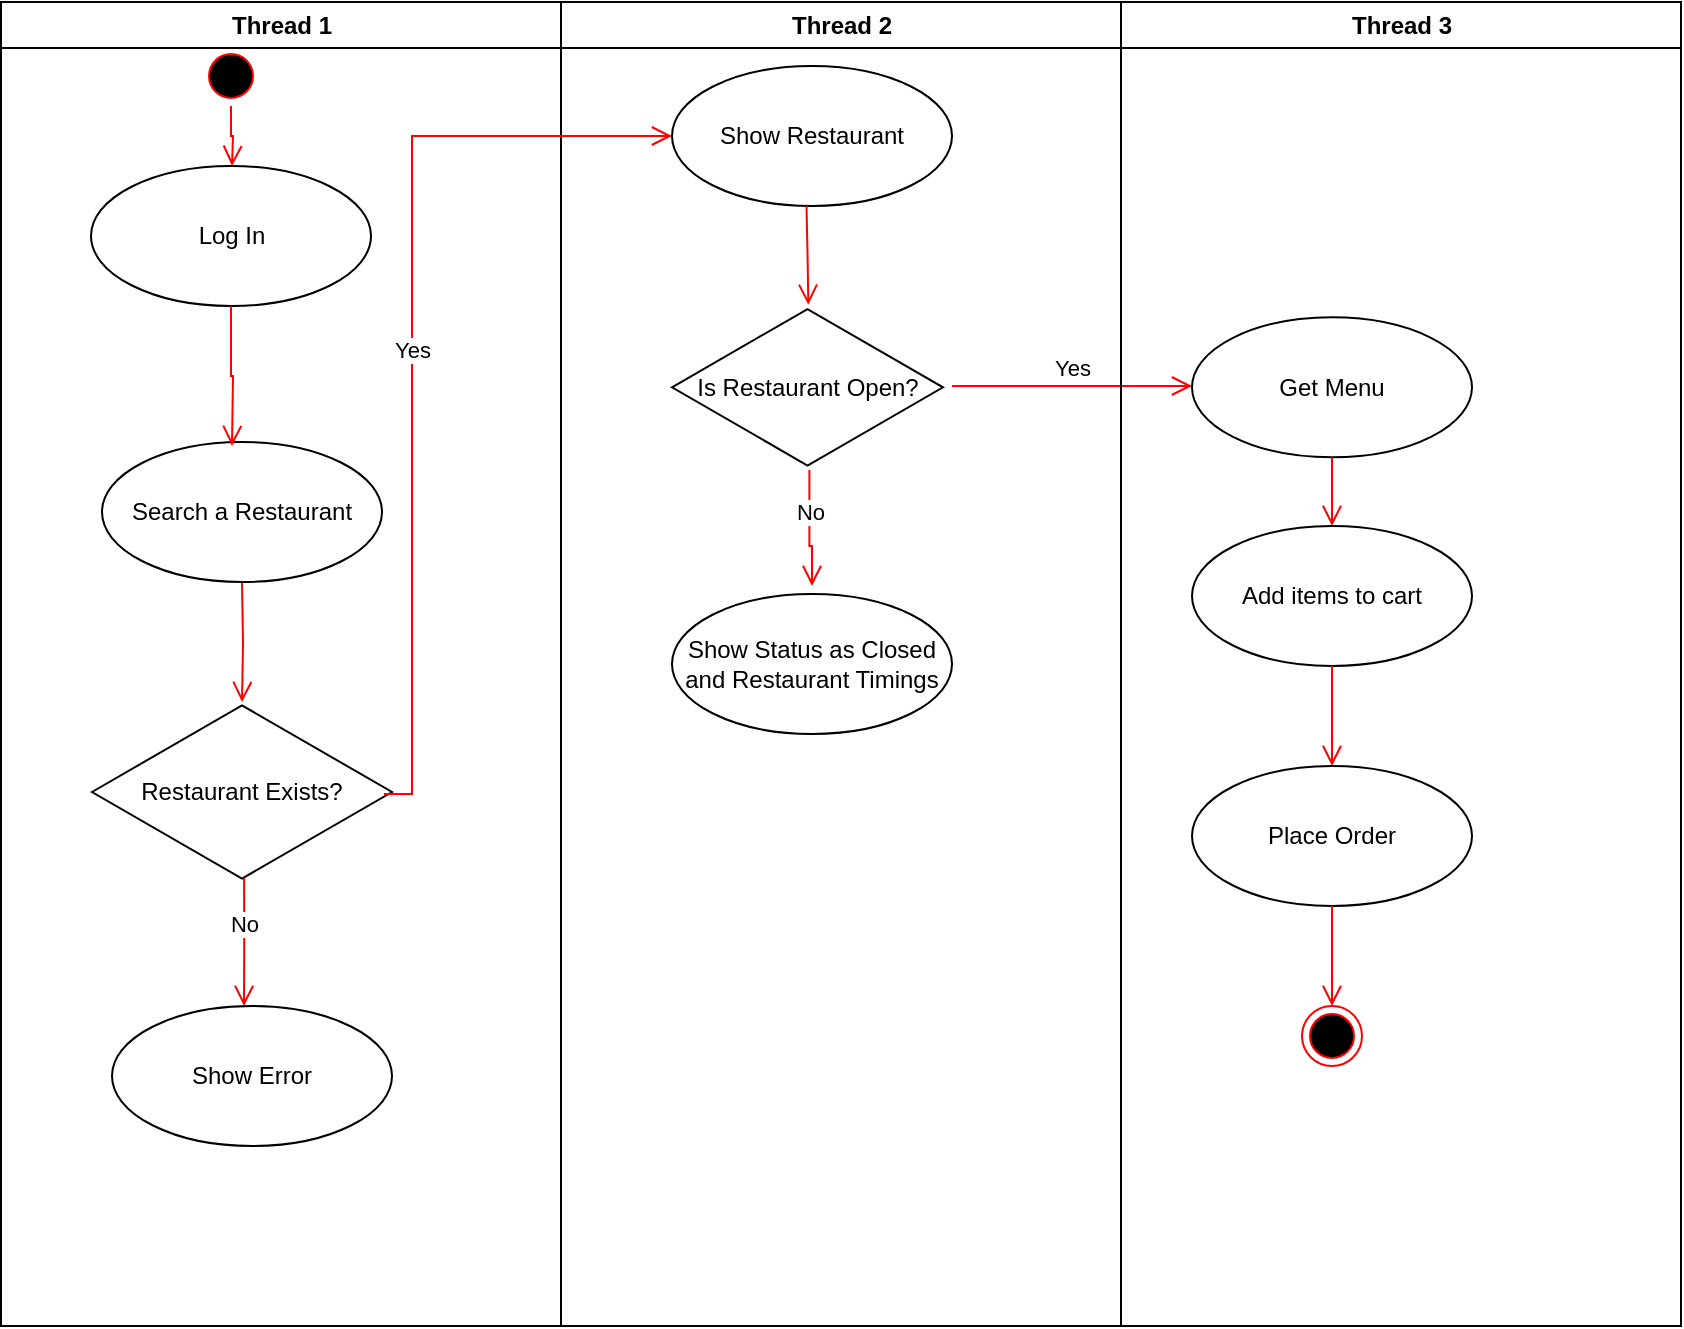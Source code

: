 <mxfile version="20.2.8" type="github">
  <diagram name="Page-1" id="e7e014a7-5840-1c2e-5031-d8a46d1fe8dd">
    <mxGraphModel dx="782" dy="428" grid="1" gridSize="10" guides="1" tooltips="1" connect="1" arrows="1" fold="1" page="1" pageScale="1" pageWidth="1169" pageHeight="826" background="none" math="0" shadow="0">
      <root>
        <mxCell id="0" />
        <mxCell id="1" parent="0" />
        <mxCell id="2" value="Thread 1" style="swimlane;whiteSpace=wrap" parent="1" vertex="1">
          <mxGeometry x="164.5" y="128" width="280" height="662" as="geometry" />
        </mxCell>
        <mxCell id="FRBaiip9Qxw7M4mhhmUO-46" value="Log In" style="ellipse;whiteSpace=wrap;html=1;" vertex="1" parent="2">
          <mxGeometry x="45" y="82" width="140" height="70" as="geometry" />
        </mxCell>
        <mxCell id="FRBaiip9Qxw7M4mhhmUO-47" value="" style="ellipse;html=1;shape=startState;fillColor=#000000;strokeColor=#ff0000;" vertex="1" parent="2">
          <mxGeometry x="100" y="22" width="30" height="30" as="geometry" />
        </mxCell>
        <mxCell id="FRBaiip9Qxw7M4mhhmUO-48" value="" style="edgeStyle=orthogonalEdgeStyle;html=1;verticalAlign=bottom;endArrow=open;endSize=8;strokeColor=#ff0000;rounded=0;" edge="1" source="FRBaiip9Qxw7M4mhhmUO-47" parent="2">
          <mxGeometry relative="1" as="geometry">
            <mxPoint x="115.5" y="82" as="targetPoint" />
          </mxGeometry>
        </mxCell>
        <mxCell id="FRBaiip9Qxw7M4mhhmUO-51" value="Restaurant Exists?" style="html=1;whiteSpace=wrap;aspect=fixed;shape=isoRectangle;" vertex="1" parent="2">
          <mxGeometry x="45.5" y="350" width="150" height="90" as="geometry" />
        </mxCell>
        <mxCell id="FRBaiip9Qxw7M4mhhmUO-50" value="" style="edgeStyle=orthogonalEdgeStyle;html=1;verticalAlign=bottom;endArrow=open;endSize=8;strokeColor=#ff0000;rounded=0;" edge="1" parent="2" target="FRBaiip9Qxw7M4mhhmUO-51">
          <mxGeometry relative="1" as="geometry">
            <mxPoint x="115.5" y="252" as="targetPoint" />
            <mxPoint x="120.5" y="290" as="sourcePoint" />
          </mxGeometry>
        </mxCell>
        <mxCell id="FRBaiip9Qxw7M4mhhmUO-57" value="Search a Restaurant" style="ellipse;whiteSpace=wrap;html=1;" vertex="1" parent="2">
          <mxGeometry x="50.5" y="220" width="140" height="70" as="geometry" />
        </mxCell>
        <mxCell id="FRBaiip9Qxw7M4mhhmUO-64" value="Show Error" style="ellipse;whiteSpace=wrap;html=1;" vertex="1" parent="2">
          <mxGeometry x="55.5" y="502" width="140" height="70" as="geometry" />
        </mxCell>
        <mxCell id="3" value="Thread 2" style="swimlane;whiteSpace=wrap" parent="1" vertex="1">
          <mxGeometry x="444.5" y="128" width="280" height="662" as="geometry" />
        </mxCell>
        <mxCell id="FRBaiip9Qxw7M4mhhmUO-66" value="Show Restaurant" style="ellipse;whiteSpace=wrap;html=1;" vertex="1" parent="3">
          <mxGeometry x="55.5" y="32" width="140" height="70" as="geometry" />
        </mxCell>
        <mxCell id="FRBaiip9Qxw7M4mhhmUO-68" value="Is Restaurant Open?" style="html=1;whiteSpace=wrap;aspect=fixed;shape=isoRectangle;" vertex="1" parent="3">
          <mxGeometry x="55.5" y="152" width="135.5" height="81.3" as="geometry" />
        </mxCell>
        <mxCell id="FRBaiip9Qxw7M4mhhmUO-71" value="" style="edgeStyle=orthogonalEdgeStyle;html=1;verticalAlign=bottom;endArrow=open;endSize=8;strokeColor=#ff0000;rounded=0;entryX=0.503;entryY=-0.008;entryDx=0;entryDy=0;entryPerimeter=0;" edge="1" parent="3" target="FRBaiip9Qxw7M4mhhmUO-68">
          <mxGeometry relative="1" as="geometry">
            <mxPoint x="123.25" y="132" as="targetPoint" />
            <mxPoint x="122.75" y="102" as="sourcePoint" />
          </mxGeometry>
        </mxCell>
        <mxCell id="FRBaiip9Qxw7M4mhhmUO-72" value="No" style="edgeStyle=orthogonalEdgeStyle;html=1;verticalAlign=bottom;endArrow=open;endSize=8;strokeColor=#ff0000;rounded=0;exitX=0.507;exitY=1.009;exitDx=0;exitDy=0;exitPerimeter=0;" edge="1" parent="3" source="FRBaiip9Qxw7M4mhhmUO-68">
          <mxGeometry relative="1" as="geometry">
            <mxPoint x="125.5" y="292" as="targetPoint" />
            <mxPoint x="85.5" y="292" as="sourcePoint" />
            <Array as="points">
              <mxPoint x="124" y="272" />
              <mxPoint x="126" y="272" />
            </Array>
          </mxGeometry>
        </mxCell>
        <mxCell id="FRBaiip9Qxw7M4mhhmUO-73" value="Show Status as Closed&lt;br&gt;and Restaurant Timings" style="ellipse;whiteSpace=wrap;html=1;" vertex="1" parent="3">
          <mxGeometry x="55.5" y="296" width="140" height="70" as="geometry" />
        </mxCell>
        <mxCell id="FRBaiip9Qxw7M4mhhmUO-75" value="Yes" style="edgeStyle=orthogonalEdgeStyle;html=1;verticalAlign=bottom;endArrow=open;endSize=8;strokeColor=#ff0000;rounded=0;" edge="1" parent="3" target="FRBaiip9Qxw7M4mhhmUO-76">
          <mxGeometry relative="1" as="geometry">
            <mxPoint x="305.5" y="192" as="targetPoint" />
            <mxPoint x="195.5" y="192" as="sourcePoint" />
            <Array as="points">
              <mxPoint x="236" y="192" />
              <mxPoint x="236" y="192" />
            </Array>
          </mxGeometry>
        </mxCell>
        <mxCell id="4" value="Thread 3" style="swimlane;whiteSpace=wrap" parent="1" vertex="1">
          <mxGeometry x="724.5" y="128" width="280" height="662" as="geometry" />
        </mxCell>
        <mxCell id="38" value="" style="ellipse;shape=endState;fillColor=#000000;strokeColor=#ff0000" parent="4" vertex="1">
          <mxGeometry x="90.5" y="502" width="30" height="30" as="geometry" />
        </mxCell>
        <mxCell id="FRBaiip9Qxw7M4mhhmUO-76" value="Get Menu" style="ellipse;whiteSpace=wrap;html=1;" vertex="1" parent="4">
          <mxGeometry x="35.5" y="157.65" width="140" height="70" as="geometry" />
        </mxCell>
        <mxCell id="FRBaiip9Qxw7M4mhhmUO-78" value="Add items to cart" style="ellipse;whiteSpace=wrap;html=1;" vertex="1" parent="4">
          <mxGeometry x="35.5" y="262" width="140" height="70" as="geometry" />
        </mxCell>
        <mxCell id="FRBaiip9Qxw7M4mhhmUO-77" value="" style="edgeStyle=orthogonalEdgeStyle;html=1;verticalAlign=bottom;endArrow=open;endSize=8;strokeColor=#ff0000;rounded=0;exitX=0.5;exitY=1;exitDx=0;exitDy=0;" edge="1" parent="4" source="FRBaiip9Qxw7M4mhhmUO-76" target="FRBaiip9Qxw7M4mhhmUO-78">
          <mxGeometry relative="1" as="geometry">
            <mxPoint x="105.5" y="272" as="targetPoint" />
            <mxPoint x="105.5" y="262" as="sourcePoint" />
          </mxGeometry>
        </mxCell>
        <mxCell id="FRBaiip9Qxw7M4mhhmUO-79" value="" style="edgeStyle=orthogonalEdgeStyle;html=1;verticalAlign=bottom;endArrow=open;endSize=8;strokeColor=#ff0000;rounded=0;exitX=0.5;exitY=1;exitDx=0;exitDy=0;entryX=0.5;entryY=0;entryDx=0;entryDy=0;" edge="1" parent="4" source="FRBaiip9Qxw7M4mhhmUO-78" target="FRBaiip9Qxw7M4mhhmUO-81">
          <mxGeometry relative="1" as="geometry">
            <mxPoint x="106.5" y="372" as="targetPoint" />
            <mxPoint x="105.5" y="372" as="sourcePoint" />
          </mxGeometry>
        </mxCell>
        <mxCell id="FRBaiip9Qxw7M4mhhmUO-81" value="Place Order" style="ellipse;whiteSpace=wrap;html=1;" vertex="1" parent="4">
          <mxGeometry x="35.5" y="382" width="140" height="70" as="geometry" />
        </mxCell>
        <mxCell id="FRBaiip9Qxw7M4mhhmUO-83" value="" style="edgeStyle=orthogonalEdgeStyle;html=1;verticalAlign=bottom;endArrow=open;endSize=8;strokeColor=#ff0000;rounded=0;exitX=0.5;exitY=1;exitDx=0;exitDy=0;entryX=0.5;entryY=0;entryDx=0;entryDy=0;" edge="1" parent="4" source="FRBaiip9Qxw7M4mhhmUO-81" target="38">
          <mxGeometry relative="1" as="geometry">
            <mxPoint x="105.5" y="472" as="targetPoint" />
            <mxPoint x="-405" y="92" as="sourcePoint" />
            <Array as="points" />
          </mxGeometry>
        </mxCell>
        <mxCell id="FRBaiip9Qxw7M4mhhmUO-62" value="" style="edgeStyle=orthogonalEdgeStyle;html=1;verticalAlign=bottom;endArrow=open;endSize=8;strokeColor=#ff0000;rounded=0;exitX=0.5;exitY=1;exitDx=0;exitDy=0;" edge="1" parent="1" source="FRBaiip9Qxw7M4mhhmUO-46">
          <mxGeometry relative="1" as="geometry">
            <mxPoint x="280" y="350" as="targetPoint" />
            <mxPoint x="295" y="428" as="sourcePoint" />
          </mxGeometry>
        </mxCell>
        <mxCell id="FRBaiip9Qxw7M4mhhmUO-63" value="No" style="edgeStyle=orthogonalEdgeStyle;html=1;verticalAlign=bottom;endArrow=open;endSize=8;strokeColor=#ff0000;rounded=0;exitX=0.507;exitY=0.978;exitDx=0;exitDy=0;exitPerimeter=0;" edge="1" parent="1" source="FRBaiip9Qxw7M4mhhmUO-51">
          <mxGeometry relative="1" as="geometry">
            <mxPoint x="286" y="630" as="targetPoint" />
            <mxPoint x="305" y="438" as="sourcePoint" />
          </mxGeometry>
        </mxCell>
        <mxCell id="FRBaiip9Qxw7M4mhhmUO-65" value="" style="edgeStyle=orthogonalEdgeStyle;html=1;verticalAlign=bottom;endArrow=open;endSize=8;strokeColor=#ff0000;rounded=0;exitX=0.973;exitY=0.511;exitDx=0;exitDy=0;exitPerimeter=0;entryX=0;entryY=0.5;entryDx=0;entryDy=0;" edge="1" parent="1" source="FRBaiip9Qxw7M4mhhmUO-51" target="FRBaiip9Qxw7M4mhhmUO-66">
          <mxGeometry relative="1" as="geometry">
            <mxPoint x="500" y="520" as="targetPoint" />
            <mxPoint x="315" y="448" as="sourcePoint" />
            <Array as="points">
              <mxPoint x="370" y="524" />
              <mxPoint x="370" y="195" />
            </Array>
          </mxGeometry>
        </mxCell>
        <mxCell id="FRBaiip9Qxw7M4mhhmUO-67" value="Yes" style="edgeLabel;html=1;align=center;verticalAlign=middle;resizable=0;points=[];" vertex="1" connectable="0" parent="FRBaiip9Qxw7M4mhhmUO-65">
          <mxGeometry x="-0.001" relative="1" as="geometry">
            <mxPoint as="offset" />
          </mxGeometry>
        </mxCell>
      </root>
    </mxGraphModel>
  </diagram>
</mxfile>
